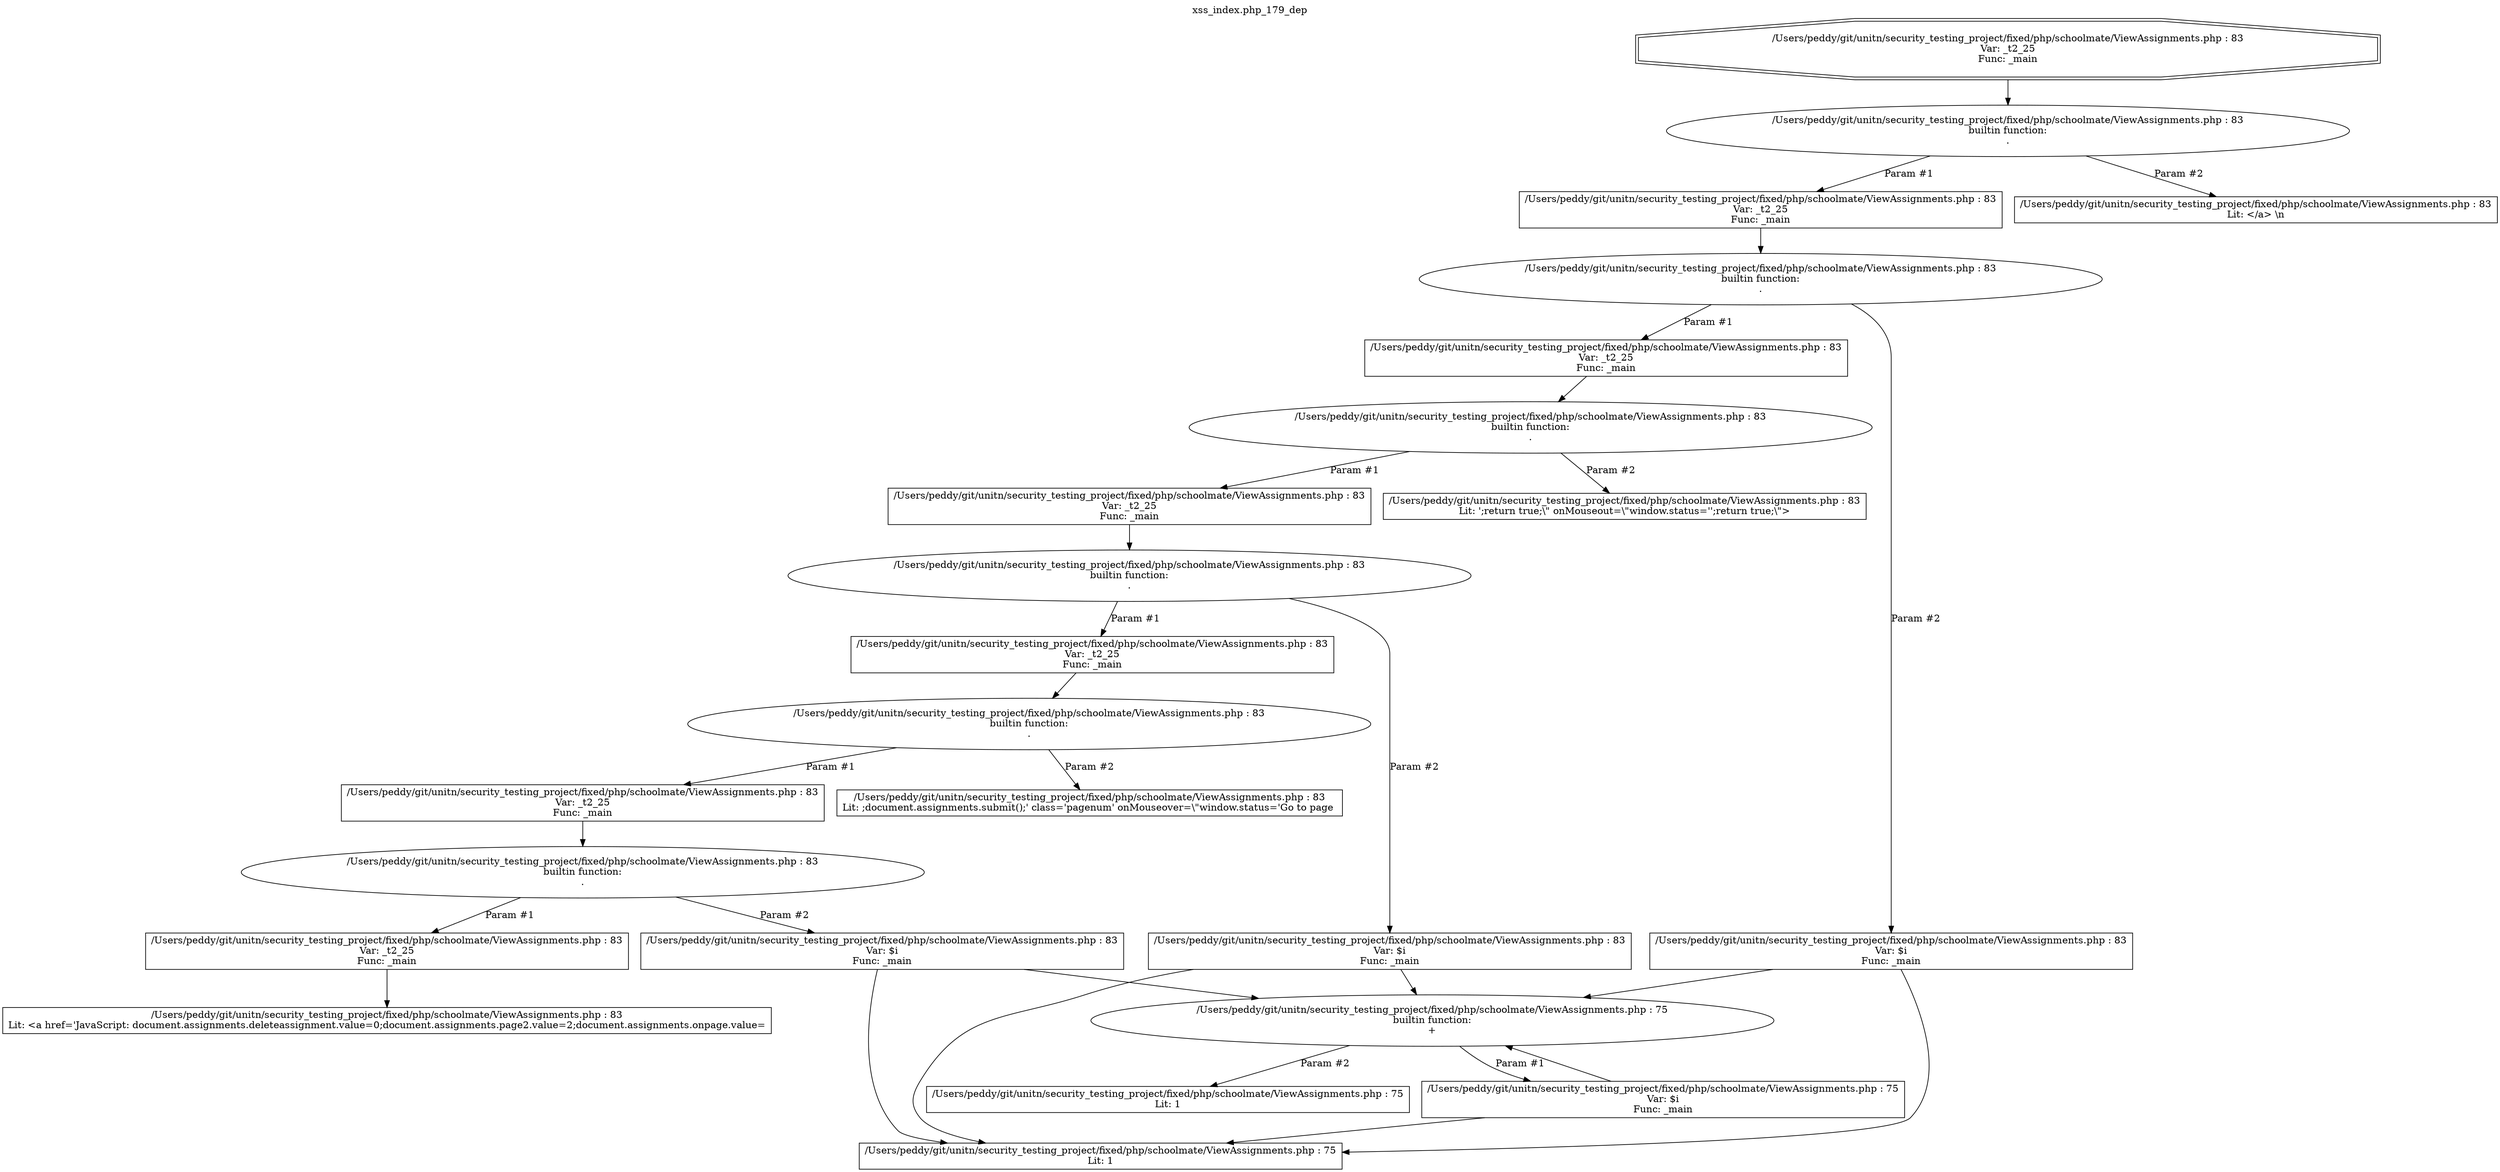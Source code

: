 digraph cfg {
  label="xss_index.php_179_dep";
  labelloc=t;
  n1 [shape=doubleoctagon, label="/Users/peddy/git/unitn/security_testing_project/fixed/php/schoolmate/ViewAssignments.php : 83\nVar: _t2_25\nFunc: _main\n"];
  n2 [shape=ellipse, label="/Users/peddy/git/unitn/security_testing_project/fixed/php/schoolmate/ViewAssignments.php : 83\nbuiltin function:\n.\n"];
  n3 [shape=box, label="/Users/peddy/git/unitn/security_testing_project/fixed/php/schoolmate/ViewAssignments.php : 83\nVar: _t2_25\nFunc: _main\n"];
  n4 [shape=ellipse, label="/Users/peddy/git/unitn/security_testing_project/fixed/php/schoolmate/ViewAssignments.php : 83\nbuiltin function:\n.\n"];
  n5 [shape=box, label="/Users/peddy/git/unitn/security_testing_project/fixed/php/schoolmate/ViewAssignments.php : 83\nVar: _t2_25\nFunc: _main\n"];
  n6 [shape=ellipse, label="/Users/peddy/git/unitn/security_testing_project/fixed/php/schoolmate/ViewAssignments.php : 83\nbuiltin function:\n.\n"];
  n7 [shape=box, label="/Users/peddy/git/unitn/security_testing_project/fixed/php/schoolmate/ViewAssignments.php : 83\nVar: _t2_25\nFunc: _main\n"];
  n8 [shape=ellipse, label="/Users/peddy/git/unitn/security_testing_project/fixed/php/schoolmate/ViewAssignments.php : 83\nbuiltin function:\n.\n"];
  n9 [shape=box, label="/Users/peddy/git/unitn/security_testing_project/fixed/php/schoolmate/ViewAssignments.php : 83\nVar: _t2_25\nFunc: _main\n"];
  n10 [shape=ellipse, label="/Users/peddy/git/unitn/security_testing_project/fixed/php/schoolmate/ViewAssignments.php : 83\nbuiltin function:\n.\n"];
  n11 [shape=box, label="/Users/peddy/git/unitn/security_testing_project/fixed/php/schoolmate/ViewAssignments.php : 83\nVar: _t2_25\nFunc: _main\n"];
  n12 [shape=ellipse, label="/Users/peddy/git/unitn/security_testing_project/fixed/php/schoolmate/ViewAssignments.php : 83\nbuiltin function:\n.\n"];
  n13 [shape=box, label="/Users/peddy/git/unitn/security_testing_project/fixed/php/schoolmate/ViewAssignments.php : 83\nVar: _t2_25\nFunc: _main\n"];
  n14 [shape=box, label="/Users/peddy/git/unitn/security_testing_project/fixed/php/schoolmate/ViewAssignments.php : 83\nLit: <a href='JavaScript: document.assignments.deleteassignment.value=0;document.assignments.page2.value=2;document.assignments.onpage.value=\n"];
  n15 [shape=box, label="/Users/peddy/git/unitn/security_testing_project/fixed/php/schoolmate/ViewAssignments.php : 83\nVar: $i\nFunc: _main\n"];
  n16 [shape=box, label="/Users/peddy/git/unitn/security_testing_project/fixed/php/schoolmate/ViewAssignments.php : 75\nLit: 1\n"];
  n17 [shape=ellipse, label="/Users/peddy/git/unitn/security_testing_project/fixed/php/schoolmate/ViewAssignments.php : 75\nbuiltin function:\n+\n"];
  n18 [shape=box, label="/Users/peddy/git/unitn/security_testing_project/fixed/php/schoolmate/ViewAssignments.php : 75\nVar: $i\nFunc: _main\n"];
  n19 [shape=box, label="/Users/peddy/git/unitn/security_testing_project/fixed/php/schoolmate/ViewAssignments.php : 75\nLit: 1\n"];
  n20 [shape=box, label="/Users/peddy/git/unitn/security_testing_project/fixed/php/schoolmate/ViewAssignments.php : 83\nLit: ;document.assignments.submit();' class='pagenum' onMouseover=\\\"window.status='Go to page \n"];
  n21 [shape=box, label="/Users/peddy/git/unitn/security_testing_project/fixed/php/schoolmate/ViewAssignments.php : 83\nVar: $i\nFunc: _main\n"];
  n22 [shape=box, label="/Users/peddy/git/unitn/security_testing_project/fixed/php/schoolmate/ViewAssignments.php : 83\nLit: ';return true;\\\" onMouseout=\\\"window.status='';return true;\\\">\n"];
  n23 [shape=box, label="/Users/peddy/git/unitn/security_testing_project/fixed/php/schoolmate/ViewAssignments.php : 83\nVar: $i\nFunc: _main\n"];
  n24 [shape=box, label="/Users/peddy/git/unitn/security_testing_project/fixed/php/schoolmate/ViewAssignments.php : 83\nLit: </a>&nbsp;\\n\n"];
  n1 -> n2;
  n3 -> n4;
  n5 -> n6;
  n7 -> n8;
  n9 -> n10;
  n11 -> n12;
  n13 -> n14;
  n12 -> n13[label="Param #1"];
  n12 -> n15[label="Param #2"];
  n15 -> n16;
  n15 -> n17;
  n18 -> n16;
  n18 -> n17;
  n17 -> n18[label="Param #1"];
  n17 -> n19[label="Param #2"];
  n10 -> n11[label="Param #1"];
  n10 -> n20[label="Param #2"];
  n8 -> n9[label="Param #1"];
  n8 -> n21[label="Param #2"];
  n21 -> n16;
  n21 -> n17;
  n6 -> n7[label="Param #1"];
  n6 -> n22[label="Param #2"];
  n4 -> n5[label="Param #1"];
  n4 -> n23[label="Param #2"];
  n23 -> n16;
  n23 -> n17;
  n2 -> n3[label="Param #1"];
  n2 -> n24[label="Param #2"];
}
